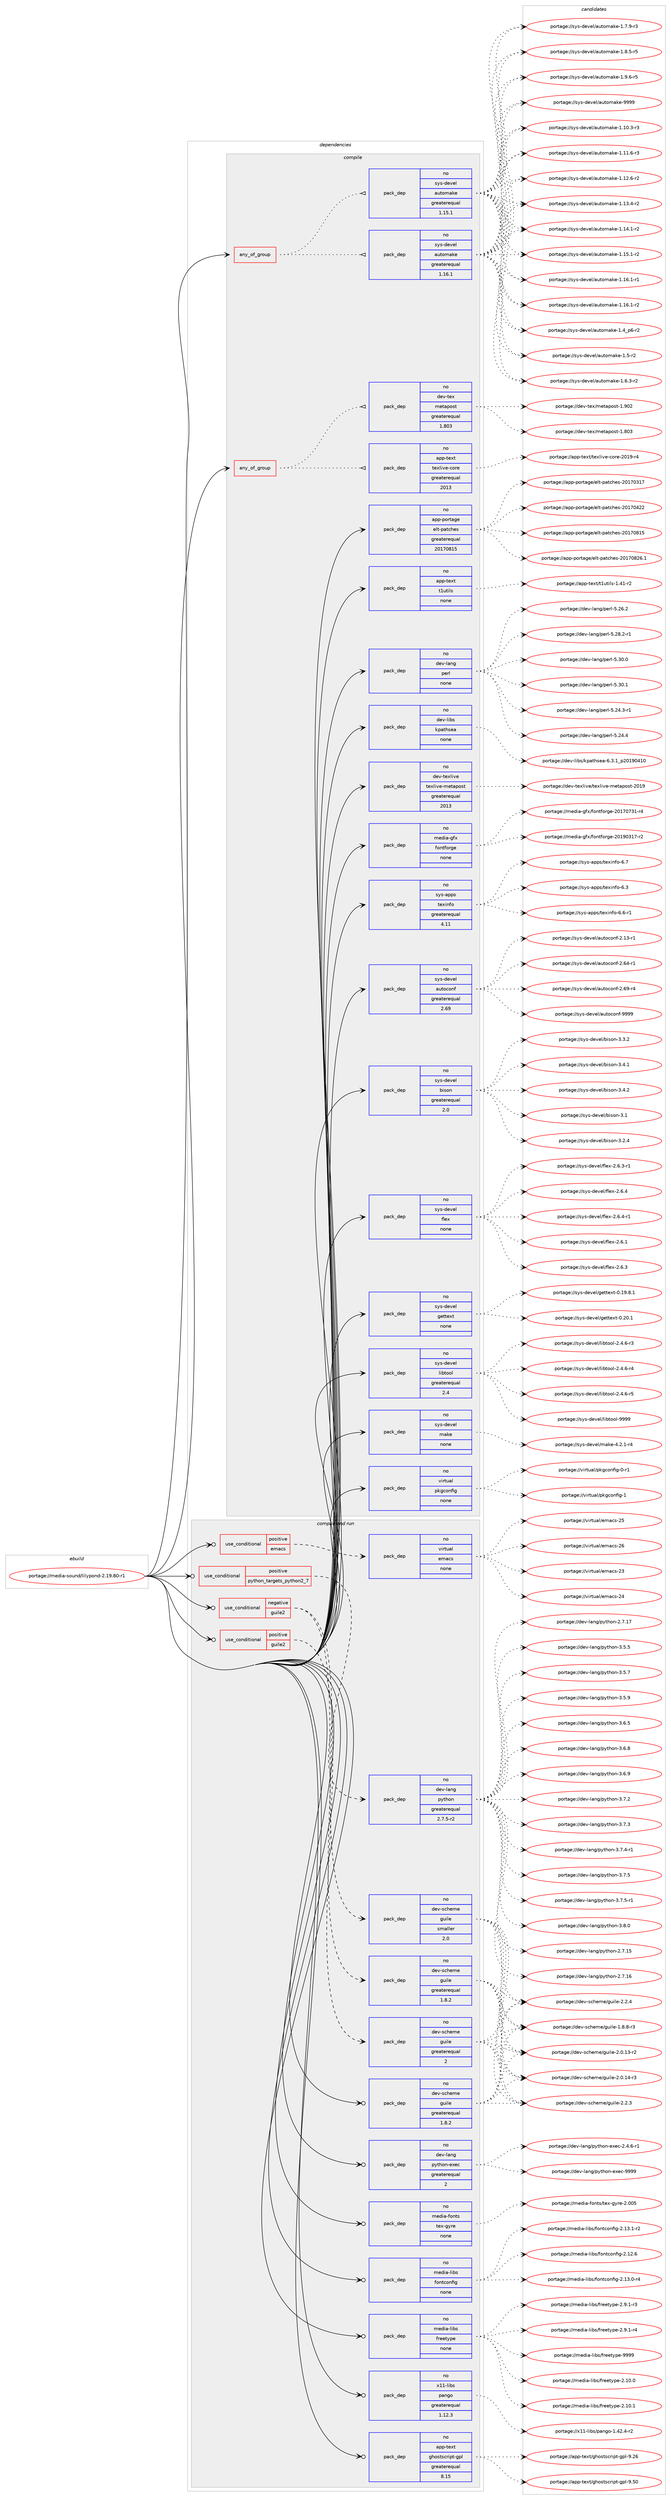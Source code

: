 digraph prolog {

# *************
# Graph options
# *************

newrank=true;
concentrate=true;
compound=true;
graph [rankdir=LR,fontname=Helvetica,fontsize=10,ranksep=1.5];#, ranksep=2.5, nodesep=0.2];
edge  [arrowhead=vee];
node  [fontname=Helvetica,fontsize=10];

# **********
# The ebuild
# **********

subgraph cluster_leftcol {
color=gray;
rank=same;
label=<<i>ebuild</i>>;
id [label="portage://media-sound/lilypond-2.19.80-r1", color=red, width=4, href="../media-sound/lilypond-2.19.80-r1.svg"];
}

# ****************
# The dependencies
# ****************

subgraph cluster_midcol {
color=gray;
label=<<i>dependencies</i>>;
subgraph cluster_compile {
fillcolor="#eeeeee";
style=filled;
label=<<i>compile</i>>;
subgraph any5324 {
dependency332758 [label=<<TABLE BORDER="0" CELLBORDER="1" CELLSPACING="0" CELLPADDING="4"><TR><TD CELLPADDING="10">any_of_group</TD></TR></TABLE>>, shape=none, color=red];subgraph pack244654 {
dependency332759 [label=<<TABLE BORDER="0" CELLBORDER="1" CELLSPACING="0" CELLPADDING="4" WIDTH="220"><TR><TD ROWSPAN="6" CELLPADDING="30">pack_dep</TD></TR><TR><TD WIDTH="110">no</TD></TR><TR><TD>app-text</TD></TR><TR><TD>texlive-core</TD></TR><TR><TD>greaterequal</TD></TR><TR><TD>2013</TD></TR></TABLE>>, shape=none, color=blue];
}
dependency332758:e -> dependency332759:w [weight=20,style="dotted",arrowhead="oinv"];
subgraph pack244655 {
dependency332760 [label=<<TABLE BORDER="0" CELLBORDER="1" CELLSPACING="0" CELLPADDING="4" WIDTH="220"><TR><TD ROWSPAN="6" CELLPADDING="30">pack_dep</TD></TR><TR><TD WIDTH="110">no</TD></TR><TR><TD>dev-tex</TD></TR><TR><TD>metapost</TD></TR><TR><TD>greaterequal</TD></TR><TR><TD>1.803</TD></TR></TABLE>>, shape=none, color=blue];
}
dependency332758:e -> dependency332760:w [weight=20,style="dotted",arrowhead="oinv"];
}
id:e -> dependency332758:w [weight=20,style="solid",arrowhead="vee"];
subgraph any5325 {
dependency332761 [label=<<TABLE BORDER="0" CELLBORDER="1" CELLSPACING="0" CELLPADDING="4"><TR><TD CELLPADDING="10">any_of_group</TD></TR></TABLE>>, shape=none, color=red];subgraph pack244656 {
dependency332762 [label=<<TABLE BORDER="0" CELLBORDER="1" CELLSPACING="0" CELLPADDING="4" WIDTH="220"><TR><TD ROWSPAN="6" CELLPADDING="30">pack_dep</TD></TR><TR><TD WIDTH="110">no</TD></TR><TR><TD>sys-devel</TD></TR><TR><TD>automake</TD></TR><TR><TD>greaterequal</TD></TR><TR><TD>1.16.1</TD></TR></TABLE>>, shape=none, color=blue];
}
dependency332761:e -> dependency332762:w [weight=20,style="dotted",arrowhead="oinv"];
subgraph pack244657 {
dependency332763 [label=<<TABLE BORDER="0" CELLBORDER="1" CELLSPACING="0" CELLPADDING="4" WIDTH="220"><TR><TD ROWSPAN="6" CELLPADDING="30">pack_dep</TD></TR><TR><TD WIDTH="110">no</TD></TR><TR><TD>sys-devel</TD></TR><TR><TD>automake</TD></TR><TR><TD>greaterequal</TD></TR><TR><TD>1.15.1</TD></TR></TABLE>>, shape=none, color=blue];
}
dependency332761:e -> dependency332763:w [weight=20,style="dotted",arrowhead="oinv"];
}
id:e -> dependency332761:w [weight=20,style="solid",arrowhead="vee"];
subgraph pack244658 {
dependency332764 [label=<<TABLE BORDER="0" CELLBORDER="1" CELLSPACING="0" CELLPADDING="4" WIDTH="220"><TR><TD ROWSPAN="6" CELLPADDING="30">pack_dep</TD></TR><TR><TD WIDTH="110">no</TD></TR><TR><TD>app-portage</TD></TR><TR><TD>elt-patches</TD></TR><TR><TD>greaterequal</TD></TR><TR><TD>20170815</TD></TR></TABLE>>, shape=none, color=blue];
}
id:e -> dependency332764:w [weight=20,style="solid",arrowhead="vee"];
subgraph pack244659 {
dependency332765 [label=<<TABLE BORDER="0" CELLBORDER="1" CELLSPACING="0" CELLPADDING="4" WIDTH="220"><TR><TD ROWSPAN="6" CELLPADDING="30">pack_dep</TD></TR><TR><TD WIDTH="110">no</TD></TR><TR><TD>app-text</TD></TR><TR><TD>t1utils</TD></TR><TR><TD>none</TD></TR><TR><TD></TD></TR></TABLE>>, shape=none, color=blue];
}
id:e -> dependency332765:w [weight=20,style="solid",arrowhead="vee"];
subgraph pack244660 {
dependency332766 [label=<<TABLE BORDER="0" CELLBORDER="1" CELLSPACING="0" CELLPADDING="4" WIDTH="220"><TR><TD ROWSPAN="6" CELLPADDING="30">pack_dep</TD></TR><TR><TD WIDTH="110">no</TD></TR><TR><TD>dev-lang</TD></TR><TR><TD>perl</TD></TR><TR><TD>none</TD></TR><TR><TD></TD></TR></TABLE>>, shape=none, color=blue];
}
id:e -> dependency332766:w [weight=20,style="solid",arrowhead="vee"];
subgraph pack244661 {
dependency332767 [label=<<TABLE BORDER="0" CELLBORDER="1" CELLSPACING="0" CELLPADDING="4" WIDTH="220"><TR><TD ROWSPAN="6" CELLPADDING="30">pack_dep</TD></TR><TR><TD WIDTH="110">no</TD></TR><TR><TD>dev-libs</TD></TR><TR><TD>kpathsea</TD></TR><TR><TD>none</TD></TR><TR><TD></TD></TR></TABLE>>, shape=none, color=blue];
}
id:e -> dependency332767:w [weight=20,style="solid",arrowhead="vee"];
subgraph pack244662 {
dependency332768 [label=<<TABLE BORDER="0" CELLBORDER="1" CELLSPACING="0" CELLPADDING="4" WIDTH="220"><TR><TD ROWSPAN="6" CELLPADDING="30">pack_dep</TD></TR><TR><TD WIDTH="110">no</TD></TR><TR><TD>dev-texlive</TD></TR><TR><TD>texlive-metapost</TD></TR><TR><TD>greaterequal</TD></TR><TR><TD>2013</TD></TR></TABLE>>, shape=none, color=blue];
}
id:e -> dependency332768:w [weight=20,style="solid",arrowhead="vee"];
subgraph pack244663 {
dependency332769 [label=<<TABLE BORDER="0" CELLBORDER="1" CELLSPACING="0" CELLPADDING="4" WIDTH="220"><TR><TD ROWSPAN="6" CELLPADDING="30">pack_dep</TD></TR><TR><TD WIDTH="110">no</TD></TR><TR><TD>media-gfx</TD></TR><TR><TD>fontforge</TD></TR><TR><TD>none</TD></TR><TR><TD></TD></TR></TABLE>>, shape=none, color=blue];
}
id:e -> dependency332769:w [weight=20,style="solid",arrowhead="vee"];
subgraph pack244664 {
dependency332770 [label=<<TABLE BORDER="0" CELLBORDER="1" CELLSPACING="0" CELLPADDING="4" WIDTH="220"><TR><TD ROWSPAN="6" CELLPADDING="30">pack_dep</TD></TR><TR><TD WIDTH="110">no</TD></TR><TR><TD>sys-apps</TD></TR><TR><TD>texinfo</TD></TR><TR><TD>greaterequal</TD></TR><TR><TD>4.11</TD></TR></TABLE>>, shape=none, color=blue];
}
id:e -> dependency332770:w [weight=20,style="solid",arrowhead="vee"];
subgraph pack244665 {
dependency332771 [label=<<TABLE BORDER="0" CELLBORDER="1" CELLSPACING="0" CELLPADDING="4" WIDTH="220"><TR><TD ROWSPAN="6" CELLPADDING="30">pack_dep</TD></TR><TR><TD WIDTH="110">no</TD></TR><TR><TD>sys-devel</TD></TR><TR><TD>autoconf</TD></TR><TR><TD>greaterequal</TD></TR><TR><TD>2.69</TD></TR></TABLE>>, shape=none, color=blue];
}
id:e -> dependency332771:w [weight=20,style="solid",arrowhead="vee"];
subgraph pack244666 {
dependency332772 [label=<<TABLE BORDER="0" CELLBORDER="1" CELLSPACING="0" CELLPADDING="4" WIDTH="220"><TR><TD ROWSPAN="6" CELLPADDING="30">pack_dep</TD></TR><TR><TD WIDTH="110">no</TD></TR><TR><TD>sys-devel</TD></TR><TR><TD>bison</TD></TR><TR><TD>greaterequal</TD></TR><TR><TD>2.0</TD></TR></TABLE>>, shape=none, color=blue];
}
id:e -> dependency332772:w [weight=20,style="solid",arrowhead="vee"];
subgraph pack244667 {
dependency332773 [label=<<TABLE BORDER="0" CELLBORDER="1" CELLSPACING="0" CELLPADDING="4" WIDTH="220"><TR><TD ROWSPAN="6" CELLPADDING="30">pack_dep</TD></TR><TR><TD WIDTH="110">no</TD></TR><TR><TD>sys-devel</TD></TR><TR><TD>flex</TD></TR><TR><TD>none</TD></TR><TR><TD></TD></TR></TABLE>>, shape=none, color=blue];
}
id:e -> dependency332773:w [weight=20,style="solid",arrowhead="vee"];
subgraph pack244668 {
dependency332774 [label=<<TABLE BORDER="0" CELLBORDER="1" CELLSPACING="0" CELLPADDING="4" WIDTH="220"><TR><TD ROWSPAN="6" CELLPADDING="30">pack_dep</TD></TR><TR><TD WIDTH="110">no</TD></TR><TR><TD>sys-devel</TD></TR><TR><TD>gettext</TD></TR><TR><TD>none</TD></TR><TR><TD></TD></TR></TABLE>>, shape=none, color=blue];
}
id:e -> dependency332774:w [weight=20,style="solid",arrowhead="vee"];
subgraph pack244669 {
dependency332775 [label=<<TABLE BORDER="0" CELLBORDER="1" CELLSPACING="0" CELLPADDING="4" WIDTH="220"><TR><TD ROWSPAN="6" CELLPADDING="30">pack_dep</TD></TR><TR><TD WIDTH="110">no</TD></TR><TR><TD>sys-devel</TD></TR><TR><TD>libtool</TD></TR><TR><TD>greaterequal</TD></TR><TR><TD>2.4</TD></TR></TABLE>>, shape=none, color=blue];
}
id:e -> dependency332775:w [weight=20,style="solid",arrowhead="vee"];
subgraph pack244670 {
dependency332776 [label=<<TABLE BORDER="0" CELLBORDER="1" CELLSPACING="0" CELLPADDING="4" WIDTH="220"><TR><TD ROWSPAN="6" CELLPADDING="30">pack_dep</TD></TR><TR><TD WIDTH="110">no</TD></TR><TR><TD>sys-devel</TD></TR><TR><TD>make</TD></TR><TR><TD>none</TD></TR><TR><TD></TD></TR></TABLE>>, shape=none, color=blue];
}
id:e -> dependency332776:w [weight=20,style="solid",arrowhead="vee"];
subgraph pack244671 {
dependency332777 [label=<<TABLE BORDER="0" CELLBORDER="1" CELLSPACING="0" CELLPADDING="4" WIDTH="220"><TR><TD ROWSPAN="6" CELLPADDING="30">pack_dep</TD></TR><TR><TD WIDTH="110">no</TD></TR><TR><TD>virtual</TD></TR><TR><TD>pkgconfig</TD></TR><TR><TD>none</TD></TR><TR><TD></TD></TR></TABLE>>, shape=none, color=blue];
}
id:e -> dependency332777:w [weight=20,style="solid",arrowhead="vee"];
}
subgraph cluster_compileandrun {
fillcolor="#eeeeee";
style=filled;
label=<<i>compile and run</i>>;
subgraph cond82637 {
dependency332778 [label=<<TABLE BORDER="0" CELLBORDER="1" CELLSPACING="0" CELLPADDING="4"><TR><TD ROWSPAN="3" CELLPADDING="10">use_conditional</TD></TR><TR><TD>negative</TD></TR><TR><TD>guile2</TD></TR></TABLE>>, shape=none, color=red];
subgraph pack244672 {
dependency332779 [label=<<TABLE BORDER="0" CELLBORDER="1" CELLSPACING="0" CELLPADDING="4" WIDTH="220"><TR><TD ROWSPAN="6" CELLPADDING="30">pack_dep</TD></TR><TR><TD WIDTH="110">no</TD></TR><TR><TD>dev-scheme</TD></TR><TR><TD>guile</TD></TR><TR><TD>greaterequal</TD></TR><TR><TD>1.8.2</TD></TR></TABLE>>, shape=none, color=blue];
}
dependency332778:e -> dependency332779:w [weight=20,style="dashed",arrowhead="vee"];
subgraph pack244673 {
dependency332780 [label=<<TABLE BORDER="0" CELLBORDER="1" CELLSPACING="0" CELLPADDING="4" WIDTH="220"><TR><TD ROWSPAN="6" CELLPADDING="30">pack_dep</TD></TR><TR><TD WIDTH="110">no</TD></TR><TR><TD>dev-scheme</TD></TR><TR><TD>guile</TD></TR><TR><TD>smaller</TD></TR><TR><TD>2.0</TD></TR></TABLE>>, shape=none, color=blue];
}
dependency332778:e -> dependency332780:w [weight=20,style="dashed",arrowhead="vee"];
}
id:e -> dependency332778:w [weight=20,style="solid",arrowhead="odotvee"];
subgraph cond82638 {
dependency332781 [label=<<TABLE BORDER="0" CELLBORDER="1" CELLSPACING="0" CELLPADDING="4"><TR><TD ROWSPAN="3" CELLPADDING="10">use_conditional</TD></TR><TR><TD>positive</TD></TR><TR><TD>emacs</TD></TR></TABLE>>, shape=none, color=red];
subgraph pack244674 {
dependency332782 [label=<<TABLE BORDER="0" CELLBORDER="1" CELLSPACING="0" CELLPADDING="4" WIDTH="220"><TR><TD ROWSPAN="6" CELLPADDING="30">pack_dep</TD></TR><TR><TD WIDTH="110">no</TD></TR><TR><TD>virtual</TD></TR><TR><TD>emacs</TD></TR><TR><TD>none</TD></TR><TR><TD></TD></TR></TABLE>>, shape=none, color=blue];
}
dependency332781:e -> dependency332782:w [weight=20,style="dashed",arrowhead="vee"];
}
id:e -> dependency332781:w [weight=20,style="solid",arrowhead="odotvee"];
subgraph cond82639 {
dependency332783 [label=<<TABLE BORDER="0" CELLBORDER="1" CELLSPACING="0" CELLPADDING="4"><TR><TD ROWSPAN="3" CELLPADDING="10">use_conditional</TD></TR><TR><TD>positive</TD></TR><TR><TD>guile2</TD></TR></TABLE>>, shape=none, color=red];
subgraph pack244675 {
dependency332784 [label=<<TABLE BORDER="0" CELLBORDER="1" CELLSPACING="0" CELLPADDING="4" WIDTH="220"><TR><TD ROWSPAN="6" CELLPADDING="30">pack_dep</TD></TR><TR><TD WIDTH="110">no</TD></TR><TR><TD>dev-scheme</TD></TR><TR><TD>guile</TD></TR><TR><TD>greaterequal</TD></TR><TR><TD>2</TD></TR></TABLE>>, shape=none, color=blue];
}
dependency332783:e -> dependency332784:w [weight=20,style="dashed",arrowhead="vee"];
}
id:e -> dependency332783:w [weight=20,style="solid",arrowhead="odotvee"];
subgraph cond82640 {
dependency332785 [label=<<TABLE BORDER="0" CELLBORDER="1" CELLSPACING="0" CELLPADDING="4"><TR><TD ROWSPAN="3" CELLPADDING="10">use_conditional</TD></TR><TR><TD>positive</TD></TR><TR><TD>python_targets_python2_7</TD></TR></TABLE>>, shape=none, color=red];
subgraph pack244676 {
dependency332786 [label=<<TABLE BORDER="0" CELLBORDER="1" CELLSPACING="0" CELLPADDING="4" WIDTH="220"><TR><TD ROWSPAN="6" CELLPADDING="30">pack_dep</TD></TR><TR><TD WIDTH="110">no</TD></TR><TR><TD>dev-lang</TD></TR><TR><TD>python</TD></TR><TR><TD>greaterequal</TD></TR><TR><TD>2.7.5-r2</TD></TR></TABLE>>, shape=none, color=blue];
}
dependency332785:e -> dependency332786:w [weight=20,style="dashed",arrowhead="vee"];
}
id:e -> dependency332785:w [weight=20,style="solid",arrowhead="odotvee"];
subgraph pack244677 {
dependency332787 [label=<<TABLE BORDER="0" CELLBORDER="1" CELLSPACING="0" CELLPADDING="4" WIDTH="220"><TR><TD ROWSPAN="6" CELLPADDING="30">pack_dep</TD></TR><TR><TD WIDTH="110">no</TD></TR><TR><TD>app-text</TD></TR><TR><TD>ghostscript-gpl</TD></TR><TR><TD>greaterequal</TD></TR><TR><TD>8.15</TD></TR></TABLE>>, shape=none, color=blue];
}
id:e -> dependency332787:w [weight=20,style="solid",arrowhead="odotvee"];
subgraph pack244678 {
dependency332788 [label=<<TABLE BORDER="0" CELLBORDER="1" CELLSPACING="0" CELLPADDING="4" WIDTH="220"><TR><TD ROWSPAN="6" CELLPADDING="30">pack_dep</TD></TR><TR><TD WIDTH="110">no</TD></TR><TR><TD>dev-lang</TD></TR><TR><TD>python-exec</TD></TR><TR><TD>greaterequal</TD></TR><TR><TD>2</TD></TR></TABLE>>, shape=none, color=blue];
}
id:e -> dependency332788:w [weight=20,style="solid",arrowhead="odotvee"];
subgraph pack244679 {
dependency332789 [label=<<TABLE BORDER="0" CELLBORDER="1" CELLSPACING="0" CELLPADDING="4" WIDTH="220"><TR><TD ROWSPAN="6" CELLPADDING="30">pack_dep</TD></TR><TR><TD WIDTH="110">no</TD></TR><TR><TD>dev-scheme</TD></TR><TR><TD>guile</TD></TR><TR><TD>greaterequal</TD></TR><TR><TD>1.8.2</TD></TR></TABLE>>, shape=none, color=blue];
}
id:e -> dependency332789:w [weight=20,style="solid",arrowhead="odotvee"];
subgraph pack244680 {
dependency332790 [label=<<TABLE BORDER="0" CELLBORDER="1" CELLSPACING="0" CELLPADDING="4" WIDTH="220"><TR><TD ROWSPAN="6" CELLPADDING="30">pack_dep</TD></TR><TR><TD WIDTH="110">no</TD></TR><TR><TD>media-fonts</TD></TR><TR><TD>tex-gyre</TD></TR><TR><TD>none</TD></TR><TR><TD></TD></TR></TABLE>>, shape=none, color=blue];
}
id:e -> dependency332790:w [weight=20,style="solid",arrowhead="odotvee"];
subgraph pack244681 {
dependency332791 [label=<<TABLE BORDER="0" CELLBORDER="1" CELLSPACING="0" CELLPADDING="4" WIDTH="220"><TR><TD ROWSPAN="6" CELLPADDING="30">pack_dep</TD></TR><TR><TD WIDTH="110">no</TD></TR><TR><TD>media-libs</TD></TR><TR><TD>fontconfig</TD></TR><TR><TD>none</TD></TR><TR><TD></TD></TR></TABLE>>, shape=none, color=blue];
}
id:e -> dependency332791:w [weight=20,style="solid",arrowhead="odotvee"];
subgraph pack244682 {
dependency332792 [label=<<TABLE BORDER="0" CELLBORDER="1" CELLSPACING="0" CELLPADDING="4" WIDTH="220"><TR><TD ROWSPAN="6" CELLPADDING="30">pack_dep</TD></TR><TR><TD WIDTH="110">no</TD></TR><TR><TD>media-libs</TD></TR><TR><TD>freetype</TD></TR><TR><TD>none</TD></TR><TR><TD></TD></TR></TABLE>>, shape=none, color=blue];
}
id:e -> dependency332792:w [weight=20,style="solid",arrowhead="odotvee"];
subgraph pack244683 {
dependency332793 [label=<<TABLE BORDER="0" CELLBORDER="1" CELLSPACING="0" CELLPADDING="4" WIDTH="220"><TR><TD ROWSPAN="6" CELLPADDING="30">pack_dep</TD></TR><TR><TD WIDTH="110">no</TD></TR><TR><TD>x11-libs</TD></TR><TR><TD>pango</TD></TR><TR><TD>greaterequal</TD></TR><TR><TD>1.12.3</TD></TR></TABLE>>, shape=none, color=blue];
}
id:e -> dependency332793:w [weight=20,style="solid",arrowhead="odotvee"];
}
subgraph cluster_run {
fillcolor="#eeeeee";
style=filled;
label=<<i>run</i>>;
}
}

# **************
# The candidates
# **************

subgraph cluster_choices {
rank=same;
color=gray;
label=<<i>candidates</i>>;

subgraph choice244654 {
color=black;
nodesep=1;
choiceportage971121124511610112011647116101120108105118101459911111410145504849574511452 [label="portage://app-text/texlive-core-2019-r4", color=red, width=4,href="../app-text/texlive-core-2019-r4.svg"];
dependency332759:e -> choiceportage971121124511610112011647116101120108105118101459911111410145504849574511452:w [style=dotted,weight="100"];
}
subgraph choice244655 {
color=black;
nodesep=1;
choiceportage100101118451161011204710910111697112111115116454946564851 [label="portage://dev-tex/metapost-1.803", color=red, width=4,href="../dev-tex/metapost-1.803.svg"];
choiceportage100101118451161011204710910111697112111115116454946574850 [label="portage://dev-tex/metapost-1.902", color=red, width=4,href="../dev-tex/metapost-1.902.svg"];
dependency332760:e -> choiceportage100101118451161011204710910111697112111115116454946564851:w [style=dotted,weight="100"];
dependency332760:e -> choiceportage100101118451161011204710910111697112111115116454946574850:w [style=dotted,weight="100"];
}
subgraph choice244656 {
color=black;
nodesep=1;
choiceportage11512111545100101118101108479711711611110997107101454946494846514511451 [label="portage://sys-devel/automake-1.10.3-r3", color=red, width=4,href="../sys-devel/automake-1.10.3-r3.svg"];
choiceportage11512111545100101118101108479711711611110997107101454946494946544511451 [label="portage://sys-devel/automake-1.11.6-r3", color=red, width=4,href="../sys-devel/automake-1.11.6-r3.svg"];
choiceportage11512111545100101118101108479711711611110997107101454946495046544511450 [label="portage://sys-devel/automake-1.12.6-r2", color=red, width=4,href="../sys-devel/automake-1.12.6-r2.svg"];
choiceportage11512111545100101118101108479711711611110997107101454946495146524511450 [label="portage://sys-devel/automake-1.13.4-r2", color=red, width=4,href="../sys-devel/automake-1.13.4-r2.svg"];
choiceportage11512111545100101118101108479711711611110997107101454946495246494511450 [label="portage://sys-devel/automake-1.14.1-r2", color=red, width=4,href="../sys-devel/automake-1.14.1-r2.svg"];
choiceportage11512111545100101118101108479711711611110997107101454946495346494511450 [label="portage://sys-devel/automake-1.15.1-r2", color=red, width=4,href="../sys-devel/automake-1.15.1-r2.svg"];
choiceportage11512111545100101118101108479711711611110997107101454946495446494511449 [label="portage://sys-devel/automake-1.16.1-r1", color=red, width=4,href="../sys-devel/automake-1.16.1-r1.svg"];
choiceportage11512111545100101118101108479711711611110997107101454946495446494511450 [label="portage://sys-devel/automake-1.16.1-r2", color=red, width=4,href="../sys-devel/automake-1.16.1-r2.svg"];
choiceportage115121115451001011181011084797117116111109971071014549465295112544511450 [label="portage://sys-devel/automake-1.4_p6-r2", color=red, width=4,href="../sys-devel/automake-1.4_p6-r2.svg"];
choiceportage11512111545100101118101108479711711611110997107101454946534511450 [label="portage://sys-devel/automake-1.5-r2", color=red, width=4,href="../sys-devel/automake-1.5-r2.svg"];
choiceportage115121115451001011181011084797117116111109971071014549465446514511450 [label="portage://sys-devel/automake-1.6.3-r2", color=red, width=4,href="../sys-devel/automake-1.6.3-r2.svg"];
choiceportage115121115451001011181011084797117116111109971071014549465546574511451 [label="portage://sys-devel/automake-1.7.9-r3", color=red, width=4,href="../sys-devel/automake-1.7.9-r3.svg"];
choiceportage115121115451001011181011084797117116111109971071014549465646534511453 [label="portage://sys-devel/automake-1.8.5-r5", color=red, width=4,href="../sys-devel/automake-1.8.5-r5.svg"];
choiceportage115121115451001011181011084797117116111109971071014549465746544511453 [label="portage://sys-devel/automake-1.9.6-r5", color=red, width=4,href="../sys-devel/automake-1.9.6-r5.svg"];
choiceportage115121115451001011181011084797117116111109971071014557575757 [label="portage://sys-devel/automake-9999", color=red, width=4,href="../sys-devel/automake-9999.svg"];
dependency332762:e -> choiceportage11512111545100101118101108479711711611110997107101454946494846514511451:w [style=dotted,weight="100"];
dependency332762:e -> choiceportage11512111545100101118101108479711711611110997107101454946494946544511451:w [style=dotted,weight="100"];
dependency332762:e -> choiceportage11512111545100101118101108479711711611110997107101454946495046544511450:w [style=dotted,weight="100"];
dependency332762:e -> choiceportage11512111545100101118101108479711711611110997107101454946495146524511450:w [style=dotted,weight="100"];
dependency332762:e -> choiceportage11512111545100101118101108479711711611110997107101454946495246494511450:w [style=dotted,weight="100"];
dependency332762:e -> choiceportage11512111545100101118101108479711711611110997107101454946495346494511450:w [style=dotted,weight="100"];
dependency332762:e -> choiceportage11512111545100101118101108479711711611110997107101454946495446494511449:w [style=dotted,weight="100"];
dependency332762:e -> choiceportage11512111545100101118101108479711711611110997107101454946495446494511450:w [style=dotted,weight="100"];
dependency332762:e -> choiceportage115121115451001011181011084797117116111109971071014549465295112544511450:w [style=dotted,weight="100"];
dependency332762:e -> choiceportage11512111545100101118101108479711711611110997107101454946534511450:w [style=dotted,weight="100"];
dependency332762:e -> choiceportage115121115451001011181011084797117116111109971071014549465446514511450:w [style=dotted,weight="100"];
dependency332762:e -> choiceportage115121115451001011181011084797117116111109971071014549465546574511451:w [style=dotted,weight="100"];
dependency332762:e -> choiceportage115121115451001011181011084797117116111109971071014549465646534511453:w [style=dotted,weight="100"];
dependency332762:e -> choiceportage115121115451001011181011084797117116111109971071014549465746544511453:w [style=dotted,weight="100"];
dependency332762:e -> choiceportage115121115451001011181011084797117116111109971071014557575757:w [style=dotted,weight="100"];
}
subgraph choice244657 {
color=black;
nodesep=1;
choiceportage11512111545100101118101108479711711611110997107101454946494846514511451 [label="portage://sys-devel/automake-1.10.3-r3", color=red, width=4,href="../sys-devel/automake-1.10.3-r3.svg"];
choiceportage11512111545100101118101108479711711611110997107101454946494946544511451 [label="portage://sys-devel/automake-1.11.6-r3", color=red, width=4,href="../sys-devel/automake-1.11.6-r3.svg"];
choiceportage11512111545100101118101108479711711611110997107101454946495046544511450 [label="portage://sys-devel/automake-1.12.6-r2", color=red, width=4,href="../sys-devel/automake-1.12.6-r2.svg"];
choiceportage11512111545100101118101108479711711611110997107101454946495146524511450 [label="portage://sys-devel/automake-1.13.4-r2", color=red, width=4,href="../sys-devel/automake-1.13.4-r2.svg"];
choiceportage11512111545100101118101108479711711611110997107101454946495246494511450 [label="portage://sys-devel/automake-1.14.1-r2", color=red, width=4,href="../sys-devel/automake-1.14.1-r2.svg"];
choiceportage11512111545100101118101108479711711611110997107101454946495346494511450 [label="portage://sys-devel/automake-1.15.1-r2", color=red, width=4,href="../sys-devel/automake-1.15.1-r2.svg"];
choiceportage11512111545100101118101108479711711611110997107101454946495446494511449 [label="portage://sys-devel/automake-1.16.1-r1", color=red, width=4,href="../sys-devel/automake-1.16.1-r1.svg"];
choiceportage11512111545100101118101108479711711611110997107101454946495446494511450 [label="portage://sys-devel/automake-1.16.1-r2", color=red, width=4,href="../sys-devel/automake-1.16.1-r2.svg"];
choiceportage115121115451001011181011084797117116111109971071014549465295112544511450 [label="portage://sys-devel/automake-1.4_p6-r2", color=red, width=4,href="../sys-devel/automake-1.4_p6-r2.svg"];
choiceportage11512111545100101118101108479711711611110997107101454946534511450 [label="portage://sys-devel/automake-1.5-r2", color=red, width=4,href="../sys-devel/automake-1.5-r2.svg"];
choiceportage115121115451001011181011084797117116111109971071014549465446514511450 [label="portage://sys-devel/automake-1.6.3-r2", color=red, width=4,href="../sys-devel/automake-1.6.3-r2.svg"];
choiceportage115121115451001011181011084797117116111109971071014549465546574511451 [label="portage://sys-devel/automake-1.7.9-r3", color=red, width=4,href="../sys-devel/automake-1.7.9-r3.svg"];
choiceportage115121115451001011181011084797117116111109971071014549465646534511453 [label="portage://sys-devel/automake-1.8.5-r5", color=red, width=4,href="../sys-devel/automake-1.8.5-r5.svg"];
choiceportage115121115451001011181011084797117116111109971071014549465746544511453 [label="portage://sys-devel/automake-1.9.6-r5", color=red, width=4,href="../sys-devel/automake-1.9.6-r5.svg"];
choiceportage115121115451001011181011084797117116111109971071014557575757 [label="portage://sys-devel/automake-9999", color=red, width=4,href="../sys-devel/automake-9999.svg"];
dependency332763:e -> choiceportage11512111545100101118101108479711711611110997107101454946494846514511451:w [style=dotted,weight="100"];
dependency332763:e -> choiceportage11512111545100101118101108479711711611110997107101454946494946544511451:w [style=dotted,weight="100"];
dependency332763:e -> choiceportage11512111545100101118101108479711711611110997107101454946495046544511450:w [style=dotted,weight="100"];
dependency332763:e -> choiceportage11512111545100101118101108479711711611110997107101454946495146524511450:w [style=dotted,weight="100"];
dependency332763:e -> choiceportage11512111545100101118101108479711711611110997107101454946495246494511450:w [style=dotted,weight="100"];
dependency332763:e -> choiceportage11512111545100101118101108479711711611110997107101454946495346494511450:w [style=dotted,weight="100"];
dependency332763:e -> choiceportage11512111545100101118101108479711711611110997107101454946495446494511449:w [style=dotted,weight="100"];
dependency332763:e -> choiceportage11512111545100101118101108479711711611110997107101454946495446494511450:w [style=dotted,weight="100"];
dependency332763:e -> choiceportage115121115451001011181011084797117116111109971071014549465295112544511450:w [style=dotted,weight="100"];
dependency332763:e -> choiceportage11512111545100101118101108479711711611110997107101454946534511450:w [style=dotted,weight="100"];
dependency332763:e -> choiceportage115121115451001011181011084797117116111109971071014549465446514511450:w [style=dotted,weight="100"];
dependency332763:e -> choiceportage115121115451001011181011084797117116111109971071014549465546574511451:w [style=dotted,weight="100"];
dependency332763:e -> choiceportage115121115451001011181011084797117116111109971071014549465646534511453:w [style=dotted,weight="100"];
dependency332763:e -> choiceportage115121115451001011181011084797117116111109971071014549465746544511453:w [style=dotted,weight="100"];
dependency332763:e -> choiceportage115121115451001011181011084797117116111109971071014557575757:w [style=dotted,weight="100"];
}
subgraph choice244658 {
color=black;
nodesep=1;
choiceportage97112112451121111141169710310147101108116451129711699104101115455048495548514955 [label="portage://app-portage/elt-patches-20170317", color=red, width=4,href="../app-portage/elt-patches-20170317.svg"];
choiceportage97112112451121111141169710310147101108116451129711699104101115455048495548525050 [label="portage://app-portage/elt-patches-20170422", color=red, width=4,href="../app-portage/elt-patches-20170422.svg"];
choiceportage97112112451121111141169710310147101108116451129711699104101115455048495548564953 [label="portage://app-portage/elt-patches-20170815", color=red, width=4,href="../app-portage/elt-patches-20170815.svg"];
choiceportage971121124511211111411697103101471011081164511297116991041011154550484955485650544649 [label="portage://app-portage/elt-patches-20170826.1", color=red, width=4,href="../app-portage/elt-patches-20170826.1.svg"];
dependency332764:e -> choiceportage97112112451121111141169710310147101108116451129711699104101115455048495548514955:w [style=dotted,weight="100"];
dependency332764:e -> choiceportage97112112451121111141169710310147101108116451129711699104101115455048495548525050:w [style=dotted,weight="100"];
dependency332764:e -> choiceportage97112112451121111141169710310147101108116451129711699104101115455048495548564953:w [style=dotted,weight="100"];
dependency332764:e -> choiceportage971121124511211111411697103101471011081164511297116991041011154550484955485650544649:w [style=dotted,weight="100"];
}
subgraph choice244659 {
color=black;
nodesep=1;
choiceportage9711211245116101120116471164911711610510811545494652494511450 [label="portage://app-text/t1utils-1.41-r2", color=red, width=4,href="../app-text/t1utils-1.41-r2.svg"];
dependency332765:e -> choiceportage9711211245116101120116471164911711610510811545494652494511450:w [style=dotted,weight="100"];
}
subgraph choice244660 {
color=black;
nodesep=1;
choiceportage100101118451089711010347112101114108455346505246514511449 [label="portage://dev-lang/perl-5.24.3-r1", color=red, width=4,href="../dev-lang/perl-5.24.3-r1.svg"];
choiceportage10010111845108971101034711210111410845534650524652 [label="portage://dev-lang/perl-5.24.4", color=red, width=4,href="../dev-lang/perl-5.24.4.svg"];
choiceportage10010111845108971101034711210111410845534650544650 [label="portage://dev-lang/perl-5.26.2", color=red, width=4,href="../dev-lang/perl-5.26.2.svg"];
choiceportage100101118451089711010347112101114108455346505646504511449 [label="portage://dev-lang/perl-5.28.2-r1", color=red, width=4,href="../dev-lang/perl-5.28.2-r1.svg"];
choiceportage10010111845108971101034711210111410845534651484648 [label="portage://dev-lang/perl-5.30.0", color=red, width=4,href="../dev-lang/perl-5.30.0.svg"];
choiceportage10010111845108971101034711210111410845534651484649 [label="portage://dev-lang/perl-5.30.1", color=red, width=4,href="../dev-lang/perl-5.30.1.svg"];
dependency332766:e -> choiceportage100101118451089711010347112101114108455346505246514511449:w [style=dotted,weight="100"];
dependency332766:e -> choiceportage10010111845108971101034711210111410845534650524652:w [style=dotted,weight="100"];
dependency332766:e -> choiceportage10010111845108971101034711210111410845534650544650:w [style=dotted,weight="100"];
dependency332766:e -> choiceportage100101118451089711010347112101114108455346505646504511449:w [style=dotted,weight="100"];
dependency332766:e -> choiceportage10010111845108971101034711210111410845534651484648:w [style=dotted,weight="100"];
dependency332766:e -> choiceportage10010111845108971101034711210111410845534651484649:w [style=dotted,weight="100"];
}
subgraph choice244661 {
color=black;
nodesep=1;
choiceportage1001011184510810598115471071129711610411510197455446514649951125048495748524948 [label="portage://dev-libs/kpathsea-6.3.1_p20190410", color=red, width=4,href="../dev-libs/kpathsea-6.3.1_p20190410.svg"];
dependency332767:e -> choiceportage1001011184510810598115471071129711610411510197455446514649951125048495748524948:w [style=dotted,weight="100"];
}
subgraph choice244662 {
color=black;
nodesep=1;
choiceportage100101118451161011201081051181014711610112010810511810145109101116971121111151164550484957 [label="portage://dev-texlive/texlive-metapost-2019", color=red, width=4,href="../dev-texlive/texlive-metapost-2019.svg"];
dependency332768:e -> choiceportage100101118451161011201081051181014711610112010810511810145109101116971121111151164550484957:w [style=dotted,weight="100"];
}
subgraph choice244663 {
color=black;
nodesep=1;
choiceportage1091011001059745103102120471021111101161021111141031014550484955485551494511452 [label="portage://media-gfx/fontforge-20170731-r4", color=red, width=4,href="../media-gfx/fontforge-20170731-r4.svg"];
choiceportage1091011001059745103102120471021111101161021111141031014550484957485149554511450 [label="portage://media-gfx/fontforge-20190317-r2", color=red, width=4,href="../media-gfx/fontforge-20190317-r2.svg"];
dependency332769:e -> choiceportage1091011001059745103102120471021111101161021111141031014550484955485551494511452:w [style=dotted,weight="100"];
dependency332769:e -> choiceportage1091011001059745103102120471021111101161021111141031014550484957485149554511450:w [style=dotted,weight="100"];
}
subgraph choice244664 {
color=black;
nodesep=1;
choiceportage11512111545971121121154711610112010511010211145544651 [label="portage://sys-apps/texinfo-6.3", color=red, width=4,href="../sys-apps/texinfo-6.3.svg"];
choiceportage115121115459711211211547116101120105110102111455446544511449 [label="portage://sys-apps/texinfo-6.6-r1", color=red, width=4,href="../sys-apps/texinfo-6.6-r1.svg"];
choiceportage11512111545971121121154711610112010511010211145544655 [label="portage://sys-apps/texinfo-6.7", color=red, width=4,href="../sys-apps/texinfo-6.7.svg"];
dependency332770:e -> choiceportage11512111545971121121154711610112010511010211145544651:w [style=dotted,weight="100"];
dependency332770:e -> choiceportage115121115459711211211547116101120105110102111455446544511449:w [style=dotted,weight="100"];
dependency332770:e -> choiceportage11512111545971121121154711610112010511010211145544655:w [style=dotted,weight="100"];
}
subgraph choice244665 {
color=black;
nodesep=1;
choiceportage1151211154510010111810110847971171161119911111010245504649514511449 [label="portage://sys-devel/autoconf-2.13-r1", color=red, width=4,href="../sys-devel/autoconf-2.13-r1.svg"];
choiceportage1151211154510010111810110847971171161119911111010245504654524511449 [label="portage://sys-devel/autoconf-2.64-r1", color=red, width=4,href="../sys-devel/autoconf-2.64-r1.svg"];
choiceportage1151211154510010111810110847971171161119911111010245504654574511452 [label="portage://sys-devel/autoconf-2.69-r4", color=red, width=4,href="../sys-devel/autoconf-2.69-r4.svg"];
choiceportage115121115451001011181011084797117116111991111101024557575757 [label="portage://sys-devel/autoconf-9999", color=red, width=4,href="../sys-devel/autoconf-9999.svg"];
dependency332771:e -> choiceportage1151211154510010111810110847971171161119911111010245504649514511449:w [style=dotted,weight="100"];
dependency332771:e -> choiceportage1151211154510010111810110847971171161119911111010245504654524511449:w [style=dotted,weight="100"];
dependency332771:e -> choiceportage1151211154510010111810110847971171161119911111010245504654574511452:w [style=dotted,weight="100"];
dependency332771:e -> choiceportage115121115451001011181011084797117116111991111101024557575757:w [style=dotted,weight="100"];
}
subgraph choice244666 {
color=black;
nodesep=1;
choiceportage11512111545100101118101108479810511511111045514649 [label="portage://sys-devel/bison-3.1", color=red, width=4,href="../sys-devel/bison-3.1.svg"];
choiceportage115121115451001011181011084798105115111110455146504652 [label="portage://sys-devel/bison-3.2.4", color=red, width=4,href="../sys-devel/bison-3.2.4.svg"];
choiceportage115121115451001011181011084798105115111110455146514650 [label="portage://sys-devel/bison-3.3.2", color=red, width=4,href="../sys-devel/bison-3.3.2.svg"];
choiceportage115121115451001011181011084798105115111110455146524649 [label="portage://sys-devel/bison-3.4.1", color=red, width=4,href="../sys-devel/bison-3.4.1.svg"];
choiceportage115121115451001011181011084798105115111110455146524650 [label="portage://sys-devel/bison-3.4.2", color=red, width=4,href="../sys-devel/bison-3.4.2.svg"];
dependency332772:e -> choiceportage11512111545100101118101108479810511511111045514649:w [style=dotted,weight="100"];
dependency332772:e -> choiceportage115121115451001011181011084798105115111110455146504652:w [style=dotted,weight="100"];
dependency332772:e -> choiceportage115121115451001011181011084798105115111110455146514650:w [style=dotted,weight="100"];
dependency332772:e -> choiceportage115121115451001011181011084798105115111110455146524649:w [style=dotted,weight="100"];
dependency332772:e -> choiceportage115121115451001011181011084798105115111110455146524650:w [style=dotted,weight="100"];
}
subgraph choice244667 {
color=black;
nodesep=1;
choiceportage1151211154510010111810110847102108101120455046544649 [label="portage://sys-devel/flex-2.6.1", color=red, width=4,href="../sys-devel/flex-2.6.1.svg"];
choiceportage1151211154510010111810110847102108101120455046544651 [label="portage://sys-devel/flex-2.6.3", color=red, width=4,href="../sys-devel/flex-2.6.3.svg"];
choiceportage11512111545100101118101108471021081011204550465446514511449 [label="portage://sys-devel/flex-2.6.3-r1", color=red, width=4,href="../sys-devel/flex-2.6.3-r1.svg"];
choiceportage1151211154510010111810110847102108101120455046544652 [label="portage://sys-devel/flex-2.6.4", color=red, width=4,href="../sys-devel/flex-2.6.4.svg"];
choiceportage11512111545100101118101108471021081011204550465446524511449 [label="portage://sys-devel/flex-2.6.4-r1", color=red, width=4,href="../sys-devel/flex-2.6.4-r1.svg"];
dependency332773:e -> choiceportage1151211154510010111810110847102108101120455046544649:w [style=dotted,weight="100"];
dependency332773:e -> choiceportage1151211154510010111810110847102108101120455046544651:w [style=dotted,weight="100"];
dependency332773:e -> choiceportage11512111545100101118101108471021081011204550465446514511449:w [style=dotted,weight="100"];
dependency332773:e -> choiceportage1151211154510010111810110847102108101120455046544652:w [style=dotted,weight="100"];
dependency332773:e -> choiceportage11512111545100101118101108471021081011204550465446524511449:w [style=dotted,weight="100"];
}
subgraph choice244668 {
color=black;
nodesep=1;
choiceportage1151211154510010111810110847103101116116101120116454846495746564649 [label="portage://sys-devel/gettext-0.19.8.1", color=red, width=4,href="../sys-devel/gettext-0.19.8.1.svg"];
choiceportage115121115451001011181011084710310111611610112011645484650484649 [label="portage://sys-devel/gettext-0.20.1", color=red, width=4,href="../sys-devel/gettext-0.20.1.svg"];
dependency332774:e -> choiceportage1151211154510010111810110847103101116116101120116454846495746564649:w [style=dotted,weight="100"];
dependency332774:e -> choiceportage115121115451001011181011084710310111611610112011645484650484649:w [style=dotted,weight="100"];
}
subgraph choice244669 {
color=black;
nodesep=1;
choiceportage1151211154510010111810110847108105981161111111084550465246544511451 [label="portage://sys-devel/libtool-2.4.6-r3", color=red, width=4,href="../sys-devel/libtool-2.4.6-r3.svg"];
choiceportage1151211154510010111810110847108105981161111111084550465246544511452 [label="portage://sys-devel/libtool-2.4.6-r4", color=red, width=4,href="../sys-devel/libtool-2.4.6-r4.svg"];
choiceportage1151211154510010111810110847108105981161111111084550465246544511453 [label="portage://sys-devel/libtool-2.4.6-r5", color=red, width=4,href="../sys-devel/libtool-2.4.6-r5.svg"];
choiceportage1151211154510010111810110847108105981161111111084557575757 [label="portage://sys-devel/libtool-9999", color=red, width=4,href="../sys-devel/libtool-9999.svg"];
dependency332775:e -> choiceportage1151211154510010111810110847108105981161111111084550465246544511451:w [style=dotted,weight="100"];
dependency332775:e -> choiceportage1151211154510010111810110847108105981161111111084550465246544511452:w [style=dotted,weight="100"];
dependency332775:e -> choiceportage1151211154510010111810110847108105981161111111084550465246544511453:w [style=dotted,weight="100"];
dependency332775:e -> choiceportage1151211154510010111810110847108105981161111111084557575757:w [style=dotted,weight="100"];
}
subgraph choice244670 {
color=black;
nodesep=1;
choiceportage1151211154510010111810110847109971071014552465046494511452 [label="portage://sys-devel/make-4.2.1-r4", color=red, width=4,href="../sys-devel/make-4.2.1-r4.svg"];
dependency332776:e -> choiceportage1151211154510010111810110847109971071014552465046494511452:w [style=dotted,weight="100"];
}
subgraph choice244671 {
color=black;
nodesep=1;
choiceportage11810511411611797108471121071039911111010210510345484511449 [label="portage://virtual/pkgconfig-0-r1", color=red, width=4,href="../virtual/pkgconfig-0-r1.svg"];
choiceportage1181051141161179710847112107103991111101021051034549 [label="portage://virtual/pkgconfig-1", color=red, width=4,href="../virtual/pkgconfig-1.svg"];
dependency332777:e -> choiceportage11810511411611797108471121071039911111010210510345484511449:w [style=dotted,weight="100"];
dependency332777:e -> choiceportage1181051141161179710847112107103991111101021051034549:w [style=dotted,weight="100"];
}
subgraph choice244672 {
color=black;
nodesep=1;
choiceportage1001011184511599104101109101471031171051081014549465646564511451 [label="portage://dev-scheme/guile-1.8.8-r3", color=red, width=4,href="../dev-scheme/guile-1.8.8-r3.svg"];
choiceportage100101118451159910410110910147103117105108101455046484649514511450 [label="portage://dev-scheme/guile-2.0.13-r2", color=red, width=4,href="../dev-scheme/guile-2.0.13-r2.svg"];
choiceportage100101118451159910410110910147103117105108101455046484649524511451 [label="portage://dev-scheme/guile-2.0.14-r3", color=red, width=4,href="../dev-scheme/guile-2.0.14-r3.svg"];
choiceportage100101118451159910410110910147103117105108101455046504651 [label="portage://dev-scheme/guile-2.2.3", color=red, width=4,href="../dev-scheme/guile-2.2.3.svg"];
choiceportage100101118451159910410110910147103117105108101455046504652 [label="portage://dev-scheme/guile-2.2.4", color=red, width=4,href="../dev-scheme/guile-2.2.4.svg"];
dependency332779:e -> choiceportage1001011184511599104101109101471031171051081014549465646564511451:w [style=dotted,weight="100"];
dependency332779:e -> choiceportage100101118451159910410110910147103117105108101455046484649514511450:w [style=dotted,weight="100"];
dependency332779:e -> choiceportage100101118451159910410110910147103117105108101455046484649524511451:w [style=dotted,weight="100"];
dependency332779:e -> choiceportage100101118451159910410110910147103117105108101455046504651:w [style=dotted,weight="100"];
dependency332779:e -> choiceportage100101118451159910410110910147103117105108101455046504652:w [style=dotted,weight="100"];
}
subgraph choice244673 {
color=black;
nodesep=1;
choiceportage1001011184511599104101109101471031171051081014549465646564511451 [label="portage://dev-scheme/guile-1.8.8-r3", color=red, width=4,href="../dev-scheme/guile-1.8.8-r3.svg"];
choiceportage100101118451159910410110910147103117105108101455046484649514511450 [label="portage://dev-scheme/guile-2.0.13-r2", color=red, width=4,href="../dev-scheme/guile-2.0.13-r2.svg"];
choiceportage100101118451159910410110910147103117105108101455046484649524511451 [label="portage://dev-scheme/guile-2.0.14-r3", color=red, width=4,href="../dev-scheme/guile-2.0.14-r3.svg"];
choiceportage100101118451159910410110910147103117105108101455046504651 [label="portage://dev-scheme/guile-2.2.3", color=red, width=4,href="../dev-scheme/guile-2.2.3.svg"];
choiceportage100101118451159910410110910147103117105108101455046504652 [label="portage://dev-scheme/guile-2.2.4", color=red, width=4,href="../dev-scheme/guile-2.2.4.svg"];
dependency332780:e -> choiceportage1001011184511599104101109101471031171051081014549465646564511451:w [style=dotted,weight="100"];
dependency332780:e -> choiceportage100101118451159910410110910147103117105108101455046484649514511450:w [style=dotted,weight="100"];
dependency332780:e -> choiceportage100101118451159910410110910147103117105108101455046484649524511451:w [style=dotted,weight="100"];
dependency332780:e -> choiceportage100101118451159910410110910147103117105108101455046504651:w [style=dotted,weight="100"];
dependency332780:e -> choiceportage100101118451159910410110910147103117105108101455046504652:w [style=dotted,weight="100"];
}
subgraph choice244674 {
color=black;
nodesep=1;
choiceportage11810511411611797108471011099799115455051 [label="portage://virtual/emacs-23", color=red, width=4,href="../virtual/emacs-23.svg"];
choiceportage11810511411611797108471011099799115455052 [label="portage://virtual/emacs-24", color=red, width=4,href="../virtual/emacs-24.svg"];
choiceportage11810511411611797108471011099799115455053 [label="portage://virtual/emacs-25", color=red, width=4,href="../virtual/emacs-25.svg"];
choiceportage11810511411611797108471011099799115455054 [label="portage://virtual/emacs-26", color=red, width=4,href="../virtual/emacs-26.svg"];
dependency332782:e -> choiceportage11810511411611797108471011099799115455051:w [style=dotted,weight="100"];
dependency332782:e -> choiceportage11810511411611797108471011099799115455052:w [style=dotted,weight="100"];
dependency332782:e -> choiceportage11810511411611797108471011099799115455053:w [style=dotted,weight="100"];
dependency332782:e -> choiceportage11810511411611797108471011099799115455054:w [style=dotted,weight="100"];
}
subgraph choice244675 {
color=black;
nodesep=1;
choiceportage1001011184511599104101109101471031171051081014549465646564511451 [label="portage://dev-scheme/guile-1.8.8-r3", color=red, width=4,href="../dev-scheme/guile-1.8.8-r3.svg"];
choiceportage100101118451159910410110910147103117105108101455046484649514511450 [label="portage://dev-scheme/guile-2.0.13-r2", color=red, width=4,href="../dev-scheme/guile-2.0.13-r2.svg"];
choiceportage100101118451159910410110910147103117105108101455046484649524511451 [label="portage://dev-scheme/guile-2.0.14-r3", color=red, width=4,href="../dev-scheme/guile-2.0.14-r3.svg"];
choiceportage100101118451159910410110910147103117105108101455046504651 [label="portage://dev-scheme/guile-2.2.3", color=red, width=4,href="../dev-scheme/guile-2.2.3.svg"];
choiceportage100101118451159910410110910147103117105108101455046504652 [label="portage://dev-scheme/guile-2.2.4", color=red, width=4,href="../dev-scheme/guile-2.2.4.svg"];
dependency332784:e -> choiceportage1001011184511599104101109101471031171051081014549465646564511451:w [style=dotted,weight="100"];
dependency332784:e -> choiceportage100101118451159910410110910147103117105108101455046484649514511450:w [style=dotted,weight="100"];
dependency332784:e -> choiceportage100101118451159910410110910147103117105108101455046484649524511451:w [style=dotted,weight="100"];
dependency332784:e -> choiceportage100101118451159910410110910147103117105108101455046504651:w [style=dotted,weight="100"];
dependency332784:e -> choiceportage100101118451159910410110910147103117105108101455046504652:w [style=dotted,weight="100"];
}
subgraph choice244676 {
color=black;
nodesep=1;
choiceportage10010111845108971101034711212111610411111045504655464953 [label="portage://dev-lang/python-2.7.15", color=red, width=4,href="../dev-lang/python-2.7.15.svg"];
choiceportage10010111845108971101034711212111610411111045504655464954 [label="portage://dev-lang/python-2.7.16", color=red, width=4,href="../dev-lang/python-2.7.16.svg"];
choiceportage10010111845108971101034711212111610411111045504655464955 [label="portage://dev-lang/python-2.7.17", color=red, width=4,href="../dev-lang/python-2.7.17.svg"];
choiceportage100101118451089711010347112121116104111110455146534653 [label="portage://dev-lang/python-3.5.5", color=red, width=4,href="../dev-lang/python-3.5.5.svg"];
choiceportage100101118451089711010347112121116104111110455146534655 [label="portage://dev-lang/python-3.5.7", color=red, width=4,href="../dev-lang/python-3.5.7.svg"];
choiceportage100101118451089711010347112121116104111110455146534657 [label="portage://dev-lang/python-3.5.9", color=red, width=4,href="../dev-lang/python-3.5.9.svg"];
choiceportage100101118451089711010347112121116104111110455146544653 [label="portage://dev-lang/python-3.6.5", color=red, width=4,href="../dev-lang/python-3.6.5.svg"];
choiceportage100101118451089711010347112121116104111110455146544656 [label="portage://dev-lang/python-3.6.8", color=red, width=4,href="../dev-lang/python-3.6.8.svg"];
choiceportage100101118451089711010347112121116104111110455146544657 [label="portage://dev-lang/python-3.6.9", color=red, width=4,href="../dev-lang/python-3.6.9.svg"];
choiceportage100101118451089711010347112121116104111110455146554650 [label="portage://dev-lang/python-3.7.2", color=red, width=4,href="../dev-lang/python-3.7.2.svg"];
choiceportage100101118451089711010347112121116104111110455146554651 [label="portage://dev-lang/python-3.7.3", color=red, width=4,href="../dev-lang/python-3.7.3.svg"];
choiceportage1001011184510897110103471121211161041111104551465546524511449 [label="portage://dev-lang/python-3.7.4-r1", color=red, width=4,href="../dev-lang/python-3.7.4-r1.svg"];
choiceportage100101118451089711010347112121116104111110455146554653 [label="portage://dev-lang/python-3.7.5", color=red, width=4,href="../dev-lang/python-3.7.5.svg"];
choiceportage1001011184510897110103471121211161041111104551465546534511449 [label="portage://dev-lang/python-3.7.5-r1", color=red, width=4,href="../dev-lang/python-3.7.5-r1.svg"];
choiceportage100101118451089711010347112121116104111110455146564648 [label="portage://dev-lang/python-3.8.0", color=red, width=4,href="../dev-lang/python-3.8.0.svg"];
dependency332786:e -> choiceportage10010111845108971101034711212111610411111045504655464953:w [style=dotted,weight="100"];
dependency332786:e -> choiceportage10010111845108971101034711212111610411111045504655464954:w [style=dotted,weight="100"];
dependency332786:e -> choiceportage10010111845108971101034711212111610411111045504655464955:w [style=dotted,weight="100"];
dependency332786:e -> choiceportage100101118451089711010347112121116104111110455146534653:w [style=dotted,weight="100"];
dependency332786:e -> choiceportage100101118451089711010347112121116104111110455146534655:w [style=dotted,weight="100"];
dependency332786:e -> choiceportage100101118451089711010347112121116104111110455146534657:w [style=dotted,weight="100"];
dependency332786:e -> choiceportage100101118451089711010347112121116104111110455146544653:w [style=dotted,weight="100"];
dependency332786:e -> choiceportage100101118451089711010347112121116104111110455146544656:w [style=dotted,weight="100"];
dependency332786:e -> choiceportage100101118451089711010347112121116104111110455146544657:w [style=dotted,weight="100"];
dependency332786:e -> choiceportage100101118451089711010347112121116104111110455146554650:w [style=dotted,weight="100"];
dependency332786:e -> choiceportage100101118451089711010347112121116104111110455146554651:w [style=dotted,weight="100"];
dependency332786:e -> choiceportage1001011184510897110103471121211161041111104551465546524511449:w [style=dotted,weight="100"];
dependency332786:e -> choiceportage100101118451089711010347112121116104111110455146554653:w [style=dotted,weight="100"];
dependency332786:e -> choiceportage1001011184510897110103471121211161041111104551465546534511449:w [style=dotted,weight="100"];
dependency332786:e -> choiceportage100101118451089711010347112121116104111110455146564648:w [style=dotted,weight="100"];
}
subgraph choice244677 {
color=black;
nodesep=1;
choiceportage97112112451161011201164710310411111511611599114105112116451031121084557465054 [label="portage://app-text/ghostscript-gpl-9.26", color=red, width=4,href="../app-text/ghostscript-gpl-9.26.svg"];
choiceportage97112112451161011201164710310411111511611599114105112116451031121084557465348 [label="portage://app-text/ghostscript-gpl-9.50", color=red, width=4,href="../app-text/ghostscript-gpl-9.50.svg"];
dependency332787:e -> choiceportage97112112451161011201164710310411111511611599114105112116451031121084557465054:w [style=dotted,weight="100"];
dependency332787:e -> choiceportage97112112451161011201164710310411111511611599114105112116451031121084557465348:w [style=dotted,weight="100"];
}
subgraph choice244678 {
color=black;
nodesep=1;
choiceportage10010111845108971101034711212111610411111045101120101994550465246544511449 [label="portage://dev-lang/python-exec-2.4.6-r1", color=red, width=4,href="../dev-lang/python-exec-2.4.6-r1.svg"];
choiceportage10010111845108971101034711212111610411111045101120101994557575757 [label="portage://dev-lang/python-exec-9999", color=red, width=4,href="../dev-lang/python-exec-9999.svg"];
dependency332788:e -> choiceportage10010111845108971101034711212111610411111045101120101994550465246544511449:w [style=dotted,weight="100"];
dependency332788:e -> choiceportage10010111845108971101034711212111610411111045101120101994557575757:w [style=dotted,weight="100"];
}
subgraph choice244679 {
color=black;
nodesep=1;
choiceportage1001011184511599104101109101471031171051081014549465646564511451 [label="portage://dev-scheme/guile-1.8.8-r3", color=red, width=4,href="../dev-scheme/guile-1.8.8-r3.svg"];
choiceportage100101118451159910410110910147103117105108101455046484649514511450 [label="portage://dev-scheme/guile-2.0.13-r2", color=red, width=4,href="../dev-scheme/guile-2.0.13-r2.svg"];
choiceportage100101118451159910410110910147103117105108101455046484649524511451 [label="portage://dev-scheme/guile-2.0.14-r3", color=red, width=4,href="../dev-scheme/guile-2.0.14-r3.svg"];
choiceportage100101118451159910410110910147103117105108101455046504651 [label="portage://dev-scheme/guile-2.2.3", color=red, width=4,href="../dev-scheme/guile-2.2.3.svg"];
choiceportage100101118451159910410110910147103117105108101455046504652 [label="portage://dev-scheme/guile-2.2.4", color=red, width=4,href="../dev-scheme/guile-2.2.4.svg"];
dependency332789:e -> choiceportage1001011184511599104101109101471031171051081014549465646564511451:w [style=dotted,weight="100"];
dependency332789:e -> choiceportage100101118451159910410110910147103117105108101455046484649514511450:w [style=dotted,weight="100"];
dependency332789:e -> choiceportage100101118451159910410110910147103117105108101455046484649524511451:w [style=dotted,weight="100"];
dependency332789:e -> choiceportage100101118451159910410110910147103117105108101455046504651:w [style=dotted,weight="100"];
dependency332789:e -> choiceportage100101118451159910410110910147103117105108101455046504652:w [style=dotted,weight="100"];
}
subgraph choice244680 {
color=black;
nodesep=1;
choiceportage10910110010597451021111101161154711610112045103121114101455046484853 [label="portage://media-fonts/tex-gyre-2.005", color=red, width=4,href="../media-fonts/tex-gyre-2.005.svg"];
dependency332790:e -> choiceportage10910110010597451021111101161154711610112045103121114101455046484853:w [style=dotted,weight="100"];
}
subgraph choice244681 {
color=black;
nodesep=1;
choiceportage109101100105974510810598115471021111101169911111010210510345504649504654 [label="portage://media-libs/fontconfig-2.12.6", color=red, width=4,href="../media-libs/fontconfig-2.12.6.svg"];
choiceportage1091011001059745108105981154710211111011699111110102105103455046495146484511452 [label="portage://media-libs/fontconfig-2.13.0-r4", color=red, width=4,href="../media-libs/fontconfig-2.13.0-r4.svg"];
choiceportage1091011001059745108105981154710211111011699111110102105103455046495146494511450 [label="portage://media-libs/fontconfig-2.13.1-r2", color=red, width=4,href="../media-libs/fontconfig-2.13.1-r2.svg"];
dependency332791:e -> choiceportage109101100105974510810598115471021111101169911111010210510345504649504654:w [style=dotted,weight="100"];
dependency332791:e -> choiceportage1091011001059745108105981154710211111011699111110102105103455046495146484511452:w [style=dotted,weight="100"];
dependency332791:e -> choiceportage1091011001059745108105981154710211111011699111110102105103455046495146494511450:w [style=dotted,weight="100"];
}
subgraph choice244682 {
color=black;
nodesep=1;
choiceportage1091011001059745108105981154710211410110111612111210145504649484648 [label="portage://media-libs/freetype-2.10.0", color=red, width=4,href="../media-libs/freetype-2.10.0.svg"];
choiceportage1091011001059745108105981154710211410110111612111210145504649484649 [label="portage://media-libs/freetype-2.10.1", color=red, width=4,href="../media-libs/freetype-2.10.1.svg"];
choiceportage109101100105974510810598115471021141011011161211121014550465746494511451 [label="portage://media-libs/freetype-2.9.1-r3", color=red, width=4,href="../media-libs/freetype-2.9.1-r3.svg"];
choiceportage109101100105974510810598115471021141011011161211121014550465746494511452 [label="portage://media-libs/freetype-2.9.1-r4", color=red, width=4,href="../media-libs/freetype-2.9.1-r4.svg"];
choiceportage109101100105974510810598115471021141011011161211121014557575757 [label="portage://media-libs/freetype-9999", color=red, width=4,href="../media-libs/freetype-9999.svg"];
dependency332792:e -> choiceportage1091011001059745108105981154710211410110111612111210145504649484648:w [style=dotted,weight="100"];
dependency332792:e -> choiceportage1091011001059745108105981154710211410110111612111210145504649484649:w [style=dotted,weight="100"];
dependency332792:e -> choiceportage109101100105974510810598115471021141011011161211121014550465746494511451:w [style=dotted,weight="100"];
dependency332792:e -> choiceportage109101100105974510810598115471021141011011161211121014550465746494511452:w [style=dotted,weight="100"];
dependency332792:e -> choiceportage109101100105974510810598115471021141011011161211121014557575757:w [style=dotted,weight="100"];
}
subgraph choice244683 {
color=black;
nodesep=1;
choiceportage120494945108105981154711297110103111454946525046524511450 [label="portage://x11-libs/pango-1.42.4-r2", color=red, width=4,href="../x11-libs/pango-1.42.4-r2.svg"];
dependency332793:e -> choiceportage120494945108105981154711297110103111454946525046524511450:w [style=dotted,weight="100"];
}
}

}
